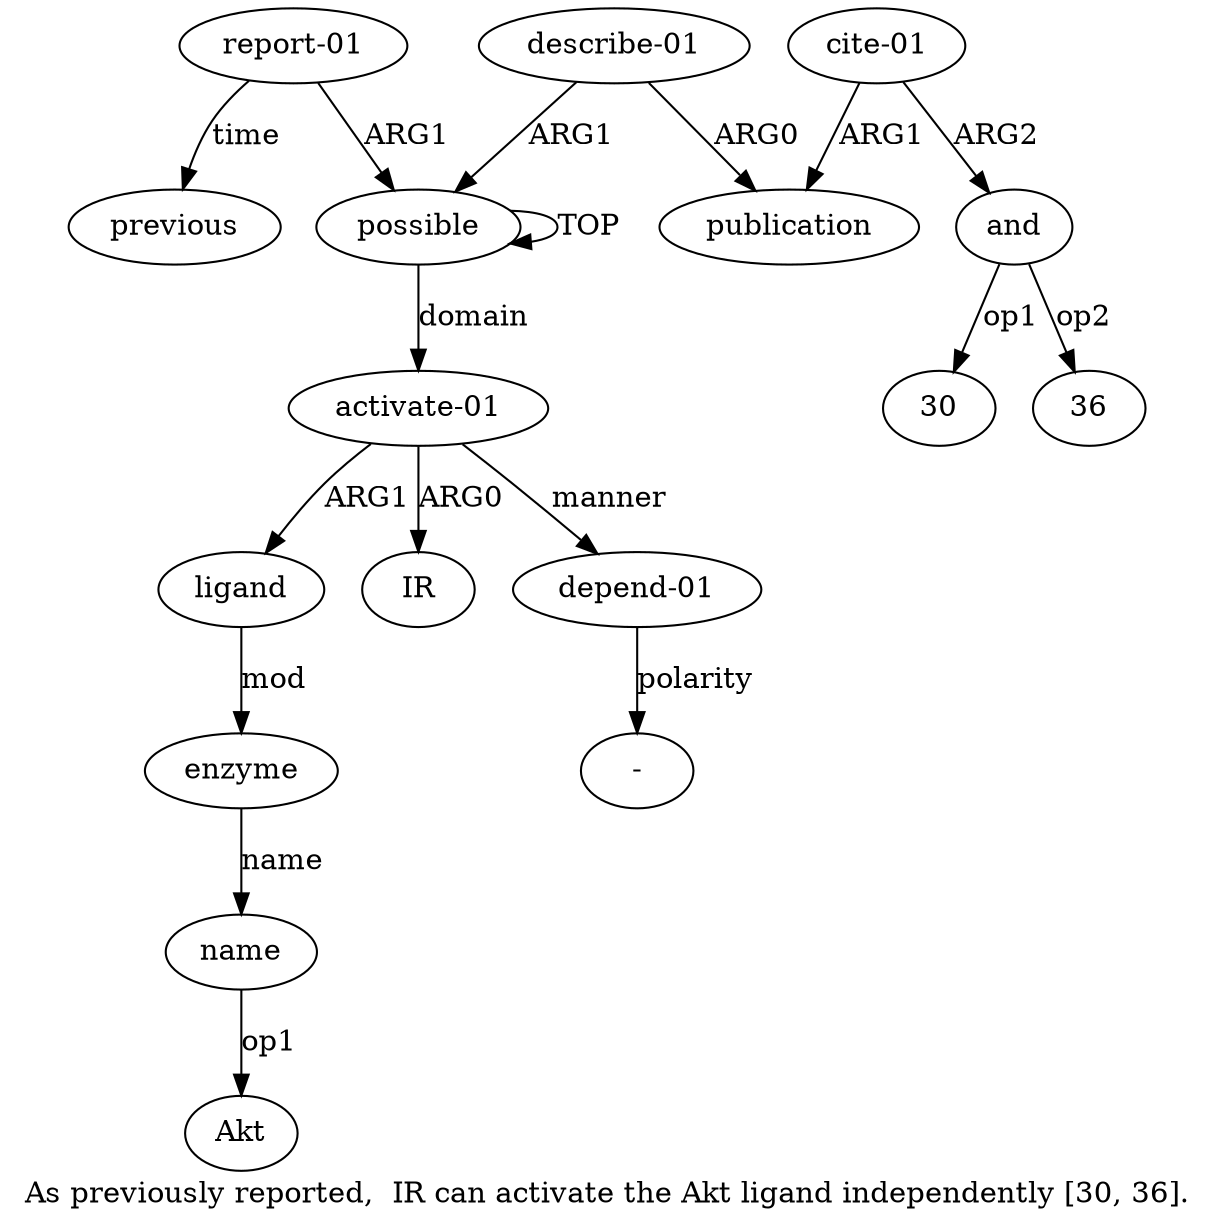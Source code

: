 digraph  {
	graph [label="As previously reported,  IR can activate the Akt ligand independently [30, 36]."];
	node [label="\N"];
	a11	 [color=black,
		gold_ind=11,
		gold_label="report-01",
		label="report-01",
		test_ind=11,
		test_label="report-01"];
	a12	 [color=black,
		gold_ind=12,
		gold_label=previous,
		label=previous,
		test_ind=12,
		test_label=previous];
	a11 -> a12 [key=0,
	color=black,
	gold_label=time,
	label=time,
	test_label=time];
a0 [color=black,
	gold_ind=0,
	gold_label=possible,
	label=possible,
	test_ind=0,
	test_label=possible];
a11 -> a0 [key=0,
color=black,
gold_label=ARG1,
label=ARG1,
test_label=ARG1];
a10 [color=black,
gold_ind=10,
gold_label=and,
label=and,
test_ind=10,
test_label=and];
"a10 30" [color=black,
gold_ind=-1,
gold_label=30,
label=30,
test_ind=-1,
test_label=30];
a10 -> "a10 30" [key=0,
color=black,
gold_label=op1,
label=op1,
test_label=op1];
"a10 36" [color=black,
gold_ind=-1,
gold_label=36,
label=36,
test_ind=-1,
test_label=36];
a10 -> "a10 36" [key=0,
color=black,
gold_label=op2,
label=op2,
test_label=op2];
"a5 Akt" [color=black,
gold_ind=-1,
gold_label=Akt,
label=Akt,
test_ind=-1,
test_label=Akt];
"a6 -" [color=black,
gold_ind=-1,
gold_label="-",
label="-",
test_ind=-1,
test_label="-"];
a1 [color=black,
gold_ind=1,
gold_label="activate-01",
label="activate-01",
test_ind=1,
test_label="activate-01"];
a3 [color=black,
gold_ind=3,
gold_label=ligand,
label=ligand,
test_ind=3,
test_label=ligand];
a1 -> a3 [key=0,
color=black,
gold_label=ARG1,
label=ARG1,
test_label=ARG1];
a2 [color=black,
gold_ind=2,
gold_label=IR,
label=IR,
test_ind=2,
test_label=IR];
a1 -> a2 [key=0,
color=black,
gold_label=ARG0,
label=ARG0,
test_label=ARG0];
a6 [color=black,
gold_ind=6,
gold_label="depend-01",
label="depend-01",
test_ind=6,
test_label="depend-01"];
a1 -> a6 [key=0,
color=black,
gold_label=manner,
label=manner,
test_label=manner];
a0 -> a1 [key=0,
color=black,
gold_label=domain,
label=domain,
test_label=domain];
a0 -> a0 [key=0,
color=black,
gold_label=TOP,
label=TOP,
test_label=TOP];
a4 [color=black,
gold_ind=4,
gold_label=enzyme,
label=enzyme,
test_ind=4,
test_label=enzyme];
a3 -> a4 [key=0,
color=black,
gold_label=mod,
label=mod,
test_label=mod];
a5 [color=black,
gold_ind=5,
gold_label=name,
label=name,
test_ind=5,
test_label=name];
a5 -> "a5 Akt" [key=0,
color=black,
gold_label=op1,
label=op1,
test_label=op1];
a4 -> a5 [key=0,
color=black,
gold_label=name,
label=name,
test_label=name];
a7 [color=black,
gold_ind=7,
gold_label="describe-01",
label="describe-01",
test_ind=7,
test_label="describe-01"];
a7 -> a0 [key=0,
color=black,
gold_label=ARG1,
label=ARG1,
test_label=ARG1];
a8 [color=black,
gold_ind=8,
gold_label=publication,
label=publication,
test_ind=8,
test_label=publication];
a7 -> a8 [key=0,
color=black,
gold_label=ARG0,
label=ARG0,
test_label=ARG0];
a6 -> "a6 -" [key=0,
color=black,
gold_label=polarity,
label=polarity,
test_label=polarity];
a9 [color=black,
gold_ind=9,
gold_label="cite-01",
label="cite-01",
test_ind=9,
test_label="cite-01"];
a9 -> a10 [key=0,
color=black,
gold_label=ARG2,
label=ARG2,
test_label=ARG2];
a9 -> a8 [key=0,
color=black,
gold_label=ARG1,
label=ARG1,
test_label=ARG1];
}
